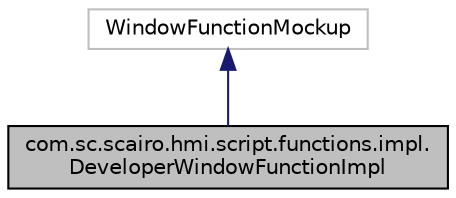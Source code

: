 digraph "com.sc.scairo.hmi.script.functions.impl.DeveloperWindowFunctionImpl"
{
 // LATEX_PDF_SIZE
  edge [fontname="Helvetica",fontsize="10",labelfontname="Helvetica",labelfontsize="10"];
  node [fontname="Helvetica",fontsize="10",shape=record];
  Node1 [label="com.sc.scairo.hmi.script.functions.impl.\lDeveloperWindowFunctionImpl",height=0.2,width=0.4,color="black", fillcolor="grey75", style="filled", fontcolor="black",tooltip=" "];
  Node2 -> Node1 [dir="back",color="midnightblue",fontsize="10",style="solid",fontname="Helvetica"];
  Node2 [label="WindowFunctionMockup",height=0.2,width=0.4,color="grey75", fillcolor="white", style="filled",tooltip=" "];
}
